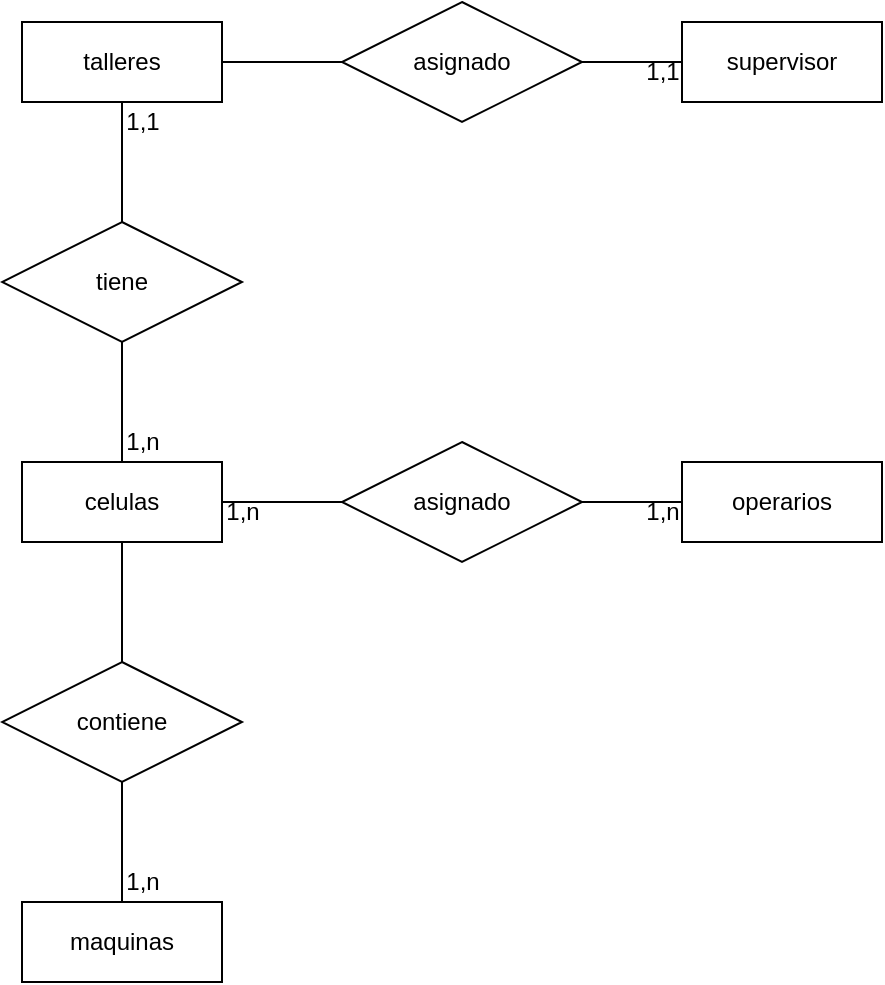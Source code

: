 <mxfile version="21.0.6" type="device"><diagram name="Page-1" id="GkRlsrOOnqAXJFzT8sVq"><mxGraphModel dx="890" dy="395" grid="1" gridSize="10" guides="1" tooltips="1" connect="1" arrows="1" fold="1" page="1" pageScale="1" pageWidth="850" pageHeight="1100" math="0" shadow="0"><root><mxCell id="0"/><mxCell id="1" parent="0"/><mxCell id="tkeyvpvNYagZqEitrSws-2" value="talleres" style="whiteSpace=wrap;html=1;align=center;" parent="1" vertex="1"><mxGeometry x="100" y="60" width="100" height="40" as="geometry"/></mxCell><mxCell id="tkeyvpvNYagZqEitrSws-4" value="tiene" style="shape=rhombus;perimeter=rhombusPerimeter;whiteSpace=wrap;html=1;align=center;" parent="1" vertex="1"><mxGeometry x="90" y="160" width="120" height="60" as="geometry"/></mxCell><mxCell id="tkeyvpvNYagZqEitrSws-5" value="celulas" style="whiteSpace=wrap;html=1;align=center;" parent="1" vertex="1"><mxGeometry x="100" y="280" width="100" height="40" as="geometry"/></mxCell><mxCell id="tkeyvpvNYagZqEitrSws-6" value="maquinas" style="whiteSpace=wrap;html=1;align=center;" parent="1" vertex="1"><mxGeometry x="100" y="500" width="100" height="40" as="geometry"/></mxCell><mxCell id="tkeyvpvNYagZqEitrSws-7" value="operarios" style="whiteSpace=wrap;html=1;align=center;" parent="1" vertex="1"><mxGeometry x="430" y="280" width="100" height="40" as="geometry"/></mxCell><mxCell id="tkeyvpvNYagZqEitrSws-8" value="asignado" style="shape=rhombus;perimeter=rhombusPerimeter;whiteSpace=wrap;html=1;align=center;" parent="1" vertex="1"><mxGeometry x="260" y="270" width="120" height="60" as="geometry"/></mxCell><mxCell id="tkeyvpvNYagZqEitrSws-9" value="contiene" style="shape=rhombus;perimeter=rhombusPerimeter;whiteSpace=wrap;html=1;align=center;" parent="1" vertex="1"><mxGeometry x="90" y="380" width="120" height="60" as="geometry"/></mxCell><mxCell id="tkeyvpvNYagZqEitrSws-11" value="" style="endArrow=none;html=1;rounded=0;exitX=0.5;exitY=1;exitDx=0;exitDy=0;entryX=0.5;entryY=0;entryDx=0;entryDy=0;" parent="1" source="tkeyvpvNYagZqEitrSws-2" target="tkeyvpvNYagZqEitrSws-4" edge="1"><mxGeometry relative="1" as="geometry"><mxPoint x="320" y="290" as="sourcePoint"/><mxPoint x="480" y="290" as="targetPoint"/></mxGeometry></mxCell><mxCell id="tkeyvpvNYagZqEitrSws-13" value="" style="endArrow=none;html=1;rounded=0;exitX=0.5;exitY=1;exitDx=0;exitDy=0;entryX=0.5;entryY=0;entryDx=0;entryDy=0;" parent="1" source="tkeyvpvNYagZqEitrSws-4" target="tkeyvpvNYagZqEitrSws-5" edge="1"><mxGeometry relative="1" as="geometry"><mxPoint x="320" y="290" as="sourcePoint"/><mxPoint x="480" y="290" as="targetPoint"/></mxGeometry></mxCell><mxCell id="tkeyvpvNYagZqEitrSws-14" value="supervisor" style="whiteSpace=wrap;html=1;align=center;" parent="1" vertex="1"><mxGeometry x="430" y="60" width="100" height="40" as="geometry"/></mxCell><mxCell id="tkeyvpvNYagZqEitrSws-16" value="asignado" style="shape=rhombus;perimeter=rhombusPerimeter;whiteSpace=wrap;html=1;align=center;" parent="1" vertex="1"><mxGeometry x="260" y="50" width="120" height="60" as="geometry"/></mxCell><mxCell id="tkeyvpvNYagZqEitrSws-17" value="" style="endArrow=none;html=1;rounded=0;exitX=0.5;exitY=1;exitDx=0;exitDy=0;entryX=0.5;entryY=0;entryDx=0;entryDy=0;" parent="1" source="tkeyvpvNYagZqEitrSws-5" target="tkeyvpvNYagZqEitrSws-9" edge="1"><mxGeometry relative="1" as="geometry"><mxPoint x="320" y="290" as="sourcePoint"/><mxPoint x="480" y="290" as="targetPoint"/></mxGeometry></mxCell><mxCell id="tkeyvpvNYagZqEitrSws-18" value="" style="endArrow=none;html=1;rounded=0;exitX=0.5;exitY=1;exitDx=0;exitDy=0;entryX=0.5;entryY=0;entryDx=0;entryDy=0;" parent="1" source="tkeyvpvNYagZqEitrSws-9" target="tkeyvpvNYagZqEitrSws-6" edge="1"><mxGeometry relative="1" as="geometry"><mxPoint x="150" y="450" as="sourcePoint"/><mxPoint x="480" y="290" as="targetPoint"/></mxGeometry></mxCell><mxCell id="tkeyvpvNYagZqEitrSws-19" value="" style="endArrow=none;html=1;rounded=0;exitX=1;exitY=0.5;exitDx=0;exitDy=0;entryX=0;entryY=0.5;entryDx=0;entryDy=0;" parent="1" source="tkeyvpvNYagZqEitrSws-5" target="tkeyvpvNYagZqEitrSws-8" edge="1"><mxGeometry relative="1" as="geometry"><mxPoint x="320" y="290" as="sourcePoint"/><mxPoint x="480" y="290" as="targetPoint"/></mxGeometry></mxCell><mxCell id="tkeyvpvNYagZqEitrSws-20" value="" style="endArrow=none;html=1;rounded=0;exitX=1;exitY=0.5;exitDx=0;exitDy=0;entryX=0;entryY=0.5;entryDx=0;entryDy=0;" parent="1" source="tkeyvpvNYagZqEitrSws-8" target="tkeyvpvNYagZqEitrSws-7" edge="1"><mxGeometry relative="1" as="geometry"><mxPoint x="320" y="290" as="sourcePoint"/><mxPoint x="480" y="290" as="targetPoint"/></mxGeometry></mxCell><mxCell id="tkeyvpvNYagZqEitrSws-24" value="" style="endArrow=none;html=1;rounded=0;exitX=1;exitY=0.5;exitDx=0;exitDy=0;entryX=0;entryY=0.5;entryDx=0;entryDy=0;" parent="1" source="tkeyvpvNYagZqEitrSws-2" target="tkeyvpvNYagZqEitrSws-16" edge="1"><mxGeometry relative="1" as="geometry"><mxPoint x="320" y="290" as="sourcePoint"/><mxPoint x="480" y="290" as="targetPoint"/></mxGeometry></mxCell><mxCell id="tkeyvpvNYagZqEitrSws-25" value="" style="endArrow=none;html=1;rounded=0;exitX=1;exitY=0.5;exitDx=0;exitDy=0;entryX=0;entryY=0.5;entryDx=0;entryDy=0;" parent="1" source="tkeyvpvNYagZqEitrSws-16" target="tkeyvpvNYagZqEitrSws-14" edge="1"><mxGeometry relative="1" as="geometry"><mxPoint x="320" y="290" as="sourcePoint"/><mxPoint x="420" y="80" as="targetPoint"/></mxGeometry></mxCell><mxCell id="YBraDBKpBjn-mY1sSwtz-1" value="1,n" style="text;html=1;align=center;verticalAlign=middle;resizable=0;points=[];autosize=1;strokeColor=none;fillColor=none;" vertex="1" parent="1"><mxGeometry x="140" y="255" width="40" height="30" as="geometry"/></mxCell><mxCell id="YBraDBKpBjn-mY1sSwtz-2" value="1,1" style="text;html=1;align=center;verticalAlign=middle;resizable=0;points=[];autosize=1;strokeColor=none;fillColor=none;" vertex="1" parent="1"><mxGeometry x="140" y="95" width="40" height="30" as="geometry"/></mxCell><mxCell id="YBraDBKpBjn-mY1sSwtz-3" value="1,n" style="text;html=1;align=center;verticalAlign=middle;resizable=0;points=[];autosize=1;strokeColor=none;fillColor=none;" vertex="1" parent="1"><mxGeometry x="140" y="475" width="40" height="30" as="geometry"/></mxCell><mxCell id="YBraDBKpBjn-mY1sSwtz-4" value="1,n" style="text;html=1;align=center;verticalAlign=middle;resizable=0;points=[];autosize=1;strokeColor=none;fillColor=none;" vertex="1" parent="1"><mxGeometry x="400" y="290" width="40" height="30" as="geometry"/></mxCell><mxCell id="YBraDBKpBjn-mY1sSwtz-5" value="1,n" style="text;html=1;align=center;verticalAlign=middle;resizable=0;points=[];autosize=1;strokeColor=none;fillColor=none;" vertex="1" parent="1"><mxGeometry x="190" y="290" width="40" height="30" as="geometry"/></mxCell><mxCell id="YBraDBKpBjn-mY1sSwtz-9" value="1,1" style="text;html=1;align=center;verticalAlign=middle;resizable=0;points=[];autosize=1;strokeColor=none;fillColor=none;" vertex="1" parent="1"><mxGeometry x="400" y="70" width="40" height="30" as="geometry"/></mxCell></root></mxGraphModel></diagram></mxfile>